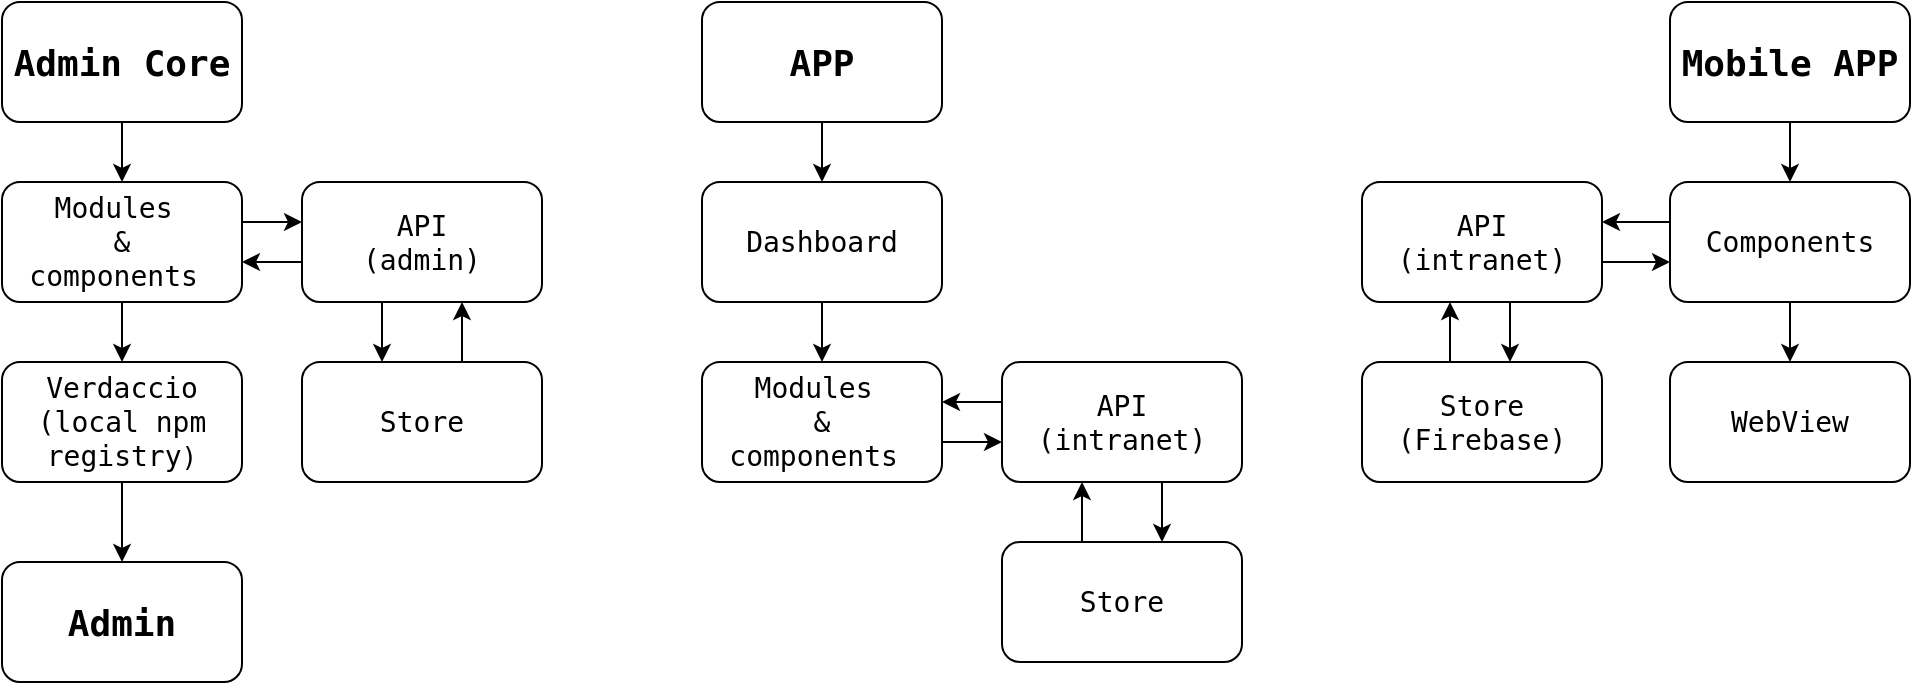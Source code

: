 <mxfile version="22.0.8" type="github">
  <diagram name="Page-1" id="aUQZ3lM_N8rknvdou_aK">
    <mxGraphModel dx="1783" dy="2039" grid="1" gridSize="10" guides="1" tooltips="1" connect="1" arrows="1" fold="1" page="1" pageScale="1" pageWidth="850" pageHeight="1100" math="0" shadow="0">
      <root>
        <mxCell id="0" />
        <mxCell id="1" parent="0" />
        <mxCell id="W7KpB-jCgWqXUTOcsCl7-40" value="" style="edgeStyle=orthogonalEdgeStyle;rounded=0;orthogonalLoop=1;jettySize=auto;html=1;" edge="1" parent="1" source="W7KpB-jCgWqXUTOcsCl7-1" target="W7KpB-jCgWqXUTOcsCl7-39">
          <mxGeometry relative="1" as="geometry" />
        </mxCell>
        <mxCell id="W7KpB-jCgWqXUTOcsCl7-1" value="&lt;font style=&quot;font-size: 18px;&quot; face=&quot;monospace&quot;&gt;&lt;b style=&quot;&quot;&gt;APP&lt;/b&gt;&lt;/font&gt;" style="rounded=1;whiteSpace=wrap;html=1;" vertex="1" parent="1">
          <mxGeometry x="390" y="-120" width="120" height="60" as="geometry" />
        </mxCell>
        <mxCell id="W7KpB-jCgWqXUTOcsCl7-2" value="&lt;font style=&quot;font-size: 18px;&quot; face=&quot;monospace&quot;&gt;&lt;b style=&quot;&quot;&gt;Admin&lt;/b&gt;&lt;/font&gt;" style="rounded=1;whiteSpace=wrap;html=1;" vertex="1" parent="1">
          <mxGeometry x="40" y="160" width="120" height="60" as="geometry" />
        </mxCell>
        <mxCell id="W7KpB-jCgWqXUTOcsCl7-52" value="" style="edgeStyle=orthogonalEdgeStyle;rounded=0;orthogonalLoop=1;jettySize=auto;html=1;" edge="1" parent="1" source="W7KpB-jCgWqXUTOcsCl7-3" target="W7KpB-jCgWqXUTOcsCl7-51">
          <mxGeometry relative="1" as="geometry" />
        </mxCell>
        <mxCell id="W7KpB-jCgWqXUTOcsCl7-3" value="&lt;font style=&quot;font-size: 18px;&quot; face=&quot;monospace&quot;&gt;&lt;b&gt;Mobile APP&lt;/b&gt;&lt;/font&gt;" style="rounded=1;whiteSpace=wrap;html=1;" vertex="1" parent="1">
          <mxGeometry x="874" y="-120" width="120" height="60" as="geometry" />
        </mxCell>
        <mxCell id="W7KpB-jCgWqXUTOcsCl7-54" value="" style="edgeStyle=orthogonalEdgeStyle;rounded=0;orthogonalLoop=1;jettySize=auto;html=1;" edge="1" parent="1">
          <mxGeometry relative="1" as="geometry">
            <mxPoint x="840" y="9.996" as="sourcePoint" />
            <mxPoint x="874" y="9.996" as="targetPoint" />
          </mxGeometry>
        </mxCell>
        <mxCell id="W7KpB-jCgWqXUTOcsCl7-56" value="" style="edgeStyle=orthogonalEdgeStyle;rounded=0;orthogonalLoop=1;jettySize=auto;html=1;" edge="1" parent="1" source="W7KpB-jCgWqXUTOcsCl7-4" target="W7KpB-jCgWqXUTOcsCl7-5">
          <mxGeometry relative="1" as="geometry">
            <Array as="points">
              <mxPoint x="794" y="50" />
              <mxPoint x="794" y="50" />
            </Array>
          </mxGeometry>
        </mxCell>
        <mxCell id="W7KpB-jCgWqXUTOcsCl7-4" value="&lt;font style=&quot;font-size: 14px;&quot; face=&quot;monospace&quot;&gt;API&lt;br&gt;(intranet)&lt;br&gt;&lt;/font&gt;" style="rounded=1;whiteSpace=wrap;html=1;" vertex="1" parent="1">
          <mxGeometry x="720" y="-30" width="120" height="60" as="geometry" />
        </mxCell>
        <mxCell id="W7KpB-jCgWqXUTOcsCl7-55" value="" style="edgeStyle=orthogonalEdgeStyle;rounded=0;orthogonalLoop=1;jettySize=auto;html=1;" edge="1" parent="1" source="W7KpB-jCgWqXUTOcsCl7-5" target="W7KpB-jCgWqXUTOcsCl7-4">
          <mxGeometry relative="1" as="geometry">
            <Array as="points">
              <mxPoint x="764" y="40" />
              <mxPoint x="764" y="40" />
            </Array>
          </mxGeometry>
        </mxCell>
        <mxCell id="W7KpB-jCgWqXUTOcsCl7-5" value="&lt;font style=&quot;font-size: 14px;&quot; face=&quot;monospace&quot;&gt;Store&lt;br&gt;(Firebase)&lt;br&gt;&lt;/font&gt;" style="rounded=1;whiteSpace=wrap;html=1;" vertex="1" parent="1">
          <mxGeometry x="720" y="60" width="120" height="60" as="geometry" />
        </mxCell>
        <mxCell id="W7KpB-jCgWqXUTOcsCl7-25" value="" style="edgeStyle=orthogonalEdgeStyle;rounded=0;orthogonalLoop=1;jettySize=auto;html=1;" edge="1" parent="1" source="W7KpB-jCgWqXUTOcsCl7-6" target="W7KpB-jCgWqXUTOcsCl7-23">
          <mxGeometry relative="1" as="geometry">
            <Array as="points">
              <mxPoint x="180" y="-10" />
              <mxPoint x="180" y="-10" />
            </Array>
          </mxGeometry>
        </mxCell>
        <mxCell id="W7KpB-jCgWqXUTOcsCl7-26" value="" style="edgeStyle=orthogonalEdgeStyle;rounded=0;orthogonalLoop=1;jettySize=auto;html=1;" edge="1" parent="1" source="W7KpB-jCgWqXUTOcsCl7-6" target="W7KpB-jCgWqXUTOcsCl7-18">
          <mxGeometry relative="1" as="geometry" />
        </mxCell>
        <mxCell id="W7KpB-jCgWqXUTOcsCl7-6" value="&lt;font face=&quot;monospace&quot;&gt;&lt;font style=&quot;font-size: 14px;&quot;&gt;Modules&amp;nbsp;&lt;br&gt;&lt;/font&gt;&lt;font style=&quot;font-size: 14px;&quot;&gt;&amp;amp;&lt;br&gt;&lt;/font&gt;&lt;/font&gt;&lt;code&gt;&lt;font style=&quot;font-size: 14px;&quot;&gt;components&amp;nbsp;&lt;/font&gt;&lt;/code&gt;&lt;font face=&quot;monospace&quot;&gt;&lt;span style=&quot;font-size: 14px;&quot;&gt;&lt;br&gt;&lt;/span&gt;&lt;/font&gt;" style="rounded=1;whiteSpace=wrap;html=1;" vertex="1" parent="1">
          <mxGeometry x="40" y="-30" width="120" height="60" as="geometry" />
        </mxCell>
        <mxCell id="W7KpB-jCgWqXUTOcsCl7-20" value="" style="edgeStyle=orthogonalEdgeStyle;rounded=0;orthogonalLoop=1;jettySize=auto;html=1;" edge="1" parent="1" source="W7KpB-jCgWqXUTOcsCl7-18" target="W7KpB-jCgWqXUTOcsCl7-2">
          <mxGeometry relative="1" as="geometry" />
        </mxCell>
        <mxCell id="W7KpB-jCgWqXUTOcsCl7-18" value="&lt;font style=&quot;font-size: 14px;&quot;&gt;&lt;font style=&quot;&quot; face=&quot;monospace&quot;&gt;Verdaccio&lt;br&gt;&lt;font style=&quot;&quot;&gt;(&lt;/font&gt;&lt;/font&gt;&lt;font face=&quot;monospace&quot;&gt;local npm registry&lt;/font&gt;&lt;/font&gt;&lt;font style=&quot;&quot; face=&quot;monospace&quot;&gt;&lt;font size=&quot;3&quot;&gt;)&lt;/font&gt;&lt;br&gt;&lt;/font&gt;" style="rounded=1;whiteSpace=wrap;html=1;" vertex="1" parent="1">
          <mxGeometry x="40" y="60" width="120" height="60" as="geometry" />
        </mxCell>
        <mxCell id="W7KpB-jCgWqXUTOcsCl7-22" value="" style="edgeStyle=orthogonalEdgeStyle;rounded=0;orthogonalLoop=1;jettySize=auto;html=1;" edge="1" parent="1" source="W7KpB-jCgWqXUTOcsCl7-21" target="W7KpB-jCgWqXUTOcsCl7-6">
          <mxGeometry relative="1" as="geometry" />
        </mxCell>
        <mxCell id="W7KpB-jCgWqXUTOcsCl7-21" value="&lt;font style=&quot;font-size: 18px;&quot; face=&quot;monospace&quot;&gt;&lt;b style=&quot;&quot;&gt;Admin Core&lt;/b&gt;&lt;/font&gt;" style="rounded=1;whiteSpace=wrap;html=1;" vertex="1" parent="1">
          <mxGeometry x="40" y="-120" width="120" height="60" as="geometry" />
        </mxCell>
        <mxCell id="W7KpB-jCgWqXUTOcsCl7-24" value="" style="edgeStyle=orthogonalEdgeStyle;rounded=0;orthogonalLoop=1;jettySize=auto;html=1;" edge="1" parent="1">
          <mxGeometry relative="1" as="geometry">
            <mxPoint x="190" y="10" as="sourcePoint" />
            <mxPoint x="160" y="10" as="targetPoint" />
          </mxGeometry>
        </mxCell>
        <mxCell id="W7KpB-jCgWqXUTOcsCl7-48" value="" style="edgeStyle=orthogonalEdgeStyle;rounded=0;orthogonalLoop=1;jettySize=auto;html=1;" edge="1" parent="1" source="W7KpB-jCgWqXUTOcsCl7-23" target="W7KpB-jCgWqXUTOcsCl7-45">
          <mxGeometry relative="1" as="geometry">
            <Array as="points">
              <mxPoint x="230" y="50" />
              <mxPoint x="230" y="50" />
            </Array>
          </mxGeometry>
        </mxCell>
        <mxCell id="W7KpB-jCgWqXUTOcsCl7-23" value="&lt;font style=&quot;font-size: 14px;&quot; face=&quot;monospace&quot;&gt;API&lt;br&gt;(admin)&lt;/font&gt;" style="rounded=1;whiteSpace=wrap;html=1;" vertex="1" parent="1">
          <mxGeometry x="190" y="-30" width="120" height="60" as="geometry" />
        </mxCell>
        <mxCell id="W7KpB-jCgWqXUTOcsCl7-38" value="" style="edgeStyle=orthogonalEdgeStyle;rounded=0;orthogonalLoop=1;jettySize=auto;html=1;" edge="1" parent="1" source="W7KpB-jCgWqXUTOcsCl7-28" target="W7KpB-jCgWqXUTOcsCl7-30">
          <mxGeometry relative="1" as="geometry">
            <Array as="points">
              <mxPoint x="520" y="100" />
              <mxPoint x="520" y="100" />
            </Array>
          </mxGeometry>
        </mxCell>
        <mxCell id="W7KpB-jCgWqXUTOcsCl7-28" value="&lt;font face=&quot;monospace&quot;&gt;&lt;font style=&quot;font-size: 14px;&quot;&gt;Modules&amp;nbsp;&lt;br&gt;&lt;/font&gt;&lt;font style=&quot;font-size: 14px;&quot;&gt;&amp;amp;&lt;br&gt;&lt;/font&gt;&lt;/font&gt;&lt;code&gt;&lt;font style=&quot;font-size: 14px;&quot;&gt;components&amp;nbsp;&lt;/font&gt;&lt;/code&gt;&lt;font face=&quot;monospace&quot;&gt;&lt;span style=&quot;font-size: 14px;&quot;&gt;&lt;br&gt;&lt;/span&gt;&lt;/font&gt;" style="rounded=1;whiteSpace=wrap;html=1;" vertex="1" parent="1">
          <mxGeometry x="390" y="60" width="120" height="60" as="geometry" />
        </mxCell>
        <mxCell id="W7KpB-jCgWqXUTOcsCl7-37" value="" style="edgeStyle=orthogonalEdgeStyle;rounded=0;orthogonalLoop=1;jettySize=auto;html=1;" edge="1" parent="1">
          <mxGeometry relative="1" as="geometry">
            <mxPoint x="540" y="80" as="sourcePoint" />
            <mxPoint x="510" y="80" as="targetPoint" />
          </mxGeometry>
        </mxCell>
        <mxCell id="W7KpB-jCgWqXUTOcsCl7-44" value="" style="edgeStyle=orthogonalEdgeStyle;rounded=0;orthogonalLoop=1;jettySize=auto;html=1;" edge="1" parent="1" source="W7KpB-jCgWqXUTOcsCl7-30" target="W7KpB-jCgWqXUTOcsCl7-42">
          <mxGeometry relative="1" as="geometry">
            <Array as="points">
              <mxPoint x="620" y="130" />
              <mxPoint x="620" y="130" />
            </Array>
          </mxGeometry>
        </mxCell>
        <mxCell id="W7KpB-jCgWqXUTOcsCl7-30" value="&lt;font style=&quot;font-size: 14px;&quot; face=&quot;monospace&quot;&gt;API&lt;br&gt;(intranet)&lt;/font&gt;" style="rounded=1;whiteSpace=wrap;html=1;" vertex="1" parent="1">
          <mxGeometry x="540" y="60" width="120" height="60" as="geometry" />
        </mxCell>
        <mxCell id="W7KpB-jCgWqXUTOcsCl7-35" value="&lt;font style=&quot;font-size: 14px;&quot; face=&quot;monospace&quot;&gt;WebView&lt;/font&gt;" style="rounded=1;whiteSpace=wrap;html=1;" vertex="1" parent="1">
          <mxGeometry x="874" y="60" width="120" height="60" as="geometry" />
        </mxCell>
        <mxCell id="W7KpB-jCgWqXUTOcsCl7-41" value="" style="edgeStyle=orthogonalEdgeStyle;rounded=0;orthogonalLoop=1;jettySize=auto;html=1;" edge="1" parent="1" source="W7KpB-jCgWqXUTOcsCl7-39" target="W7KpB-jCgWqXUTOcsCl7-28">
          <mxGeometry relative="1" as="geometry" />
        </mxCell>
        <mxCell id="W7KpB-jCgWqXUTOcsCl7-39" value="&lt;font face=&quot;monospace&quot;&gt;&lt;span style=&quot;font-size: 14px;&quot;&gt;Dashboard&lt;br&gt;&lt;/span&gt;&lt;/font&gt;" style="rounded=1;whiteSpace=wrap;html=1;" vertex="1" parent="1">
          <mxGeometry x="390" y="-30" width="120" height="60" as="geometry" />
        </mxCell>
        <mxCell id="W7KpB-jCgWqXUTOcsCl7-43" value="" style="edgeStyle=orthogonalEdgeStyle;rounded=0;orthogonalLoop=1;jettySize=auto;html=1;" edge="1" parent="1" source="W7KpB-jCgWqXUTOcsCl7-42" target="W7KpB-jCgWqXUTOcsCl7-30">
          <mxGeometry relative="1" as="geometry">
            <Array as="points">
              <mxPoint x="580" y="130" />
              <mxPoint x="580" y="130" />
            </Array>
          </mxGeometry>
        </mxCell>
        <mxCell id="W7KpB-jCgWqXUTOcsCl7-42" value="&lt;font face=&quot;monospace&quot;&gt;&lt;span style=&quot;font-size: 14px;&quot;&gt;Store&lt;/span&gt;&lt;/font&gt;" style="rounded=1;whiteSpace=wrap;html=1;" vertex="1" parent="1">
          <mxGeometry x="540" y="150" width="120" height="60" as="geometry" />
        </mxCell>
        <mxCell id="W7KpB-jCgWqXUTOcsCl7-49" value="" style="edgeStyle=orthogonalEdgeStyle;rounded=0;orthogonalLoop=1;jettySize=auto;html=1;" edge="1" parent="1" source="W7KpB-jCgWqXUTOcsCl7-45" target="W7KpB-jCgWqXUTOcsCl7-23">
          <mxGeometry relative="1" as="geometry">
            <Array as="points">
              <mxPoint x="270" y="50" />
              <mxPoint x="270" y="50" />
            </Array>
          </mxGeometry>
        </mxCell>
        <mxCell id="W7KpB-jCgWqXUTOcsCl7-45" value="&lt;font face=&quot;monospace&quot;&gt;&lt;span style=&quot;font-size: 14px;&quot;&gt;Store&lt;br&gt;&lt;/span&gt;&lt;/font&gt;" style="rounded=1;whiteSpace=wrap;html=1;" vertex="1" parent="1">
          <mxGeometry x="190" y="60" width="120" height="60" as="geometry" />
        </mxCell>
        <mxCell id="W7KpB-jCgWqXUTOcsCl7-53" value="" style="edgeStyle=orthogonalEdgeStyle;rounded=0;orthogonalLoop=1;jettySize=auto;html=1;" edge="1" parent="1" source="W7KpB-jCgWqXUTOcsCl7-51" target="W7KpB-jCgWqXUTOcsCl7-4">
          <mxGeometry relative="1" as="geometry">
            <Array as="points">
              <mxPoint x="854" y="-10" />
              <mxPoint x="854" y="-10" />
            </Array>
          </mxGeometry>
        </mxCell>
        <mxCell id="W7KpB-jCgWqXUTOcsCl7-58" value="" style="edgeStyle=orthogonalEdgeStyle;rounded=0;orthogonalLoop=1;jettySize=auto;html=1;" edge="1" parent="1" source="W7KpB-jCgWqXUTOcsCl7-51" target="W7KpB-jCgWqXUTOcsCl7-35">
          <mxGeometry relative="1" as="geometry" />
        </mxCell>
        <mxCell id="W7KpB-jCgWqXUTOcsCl7-51" value="&lt;code&gt;&lt;font style=&quot;font-size: 14px;&quot;&gt;Components&lt;/font&gt;&lt;/code&gt;&lt;font face=&quot;monospace&quot;&gt;&lt;span style=&quot;font-size: 14px;&quot;&gt;&lt;br&gt;&lt;/span&gt;&lt;/font&gt;" style="rounded=1;whiteSpace=wrap;html=1;" vertex="1" parent="1">
          <mxGeometry x="874" y="-30" width="120" height="60" as="geometry" />
        </mxCell>
      </root>
    </mxGraphModel>
  </diagram>
</mxfile>
